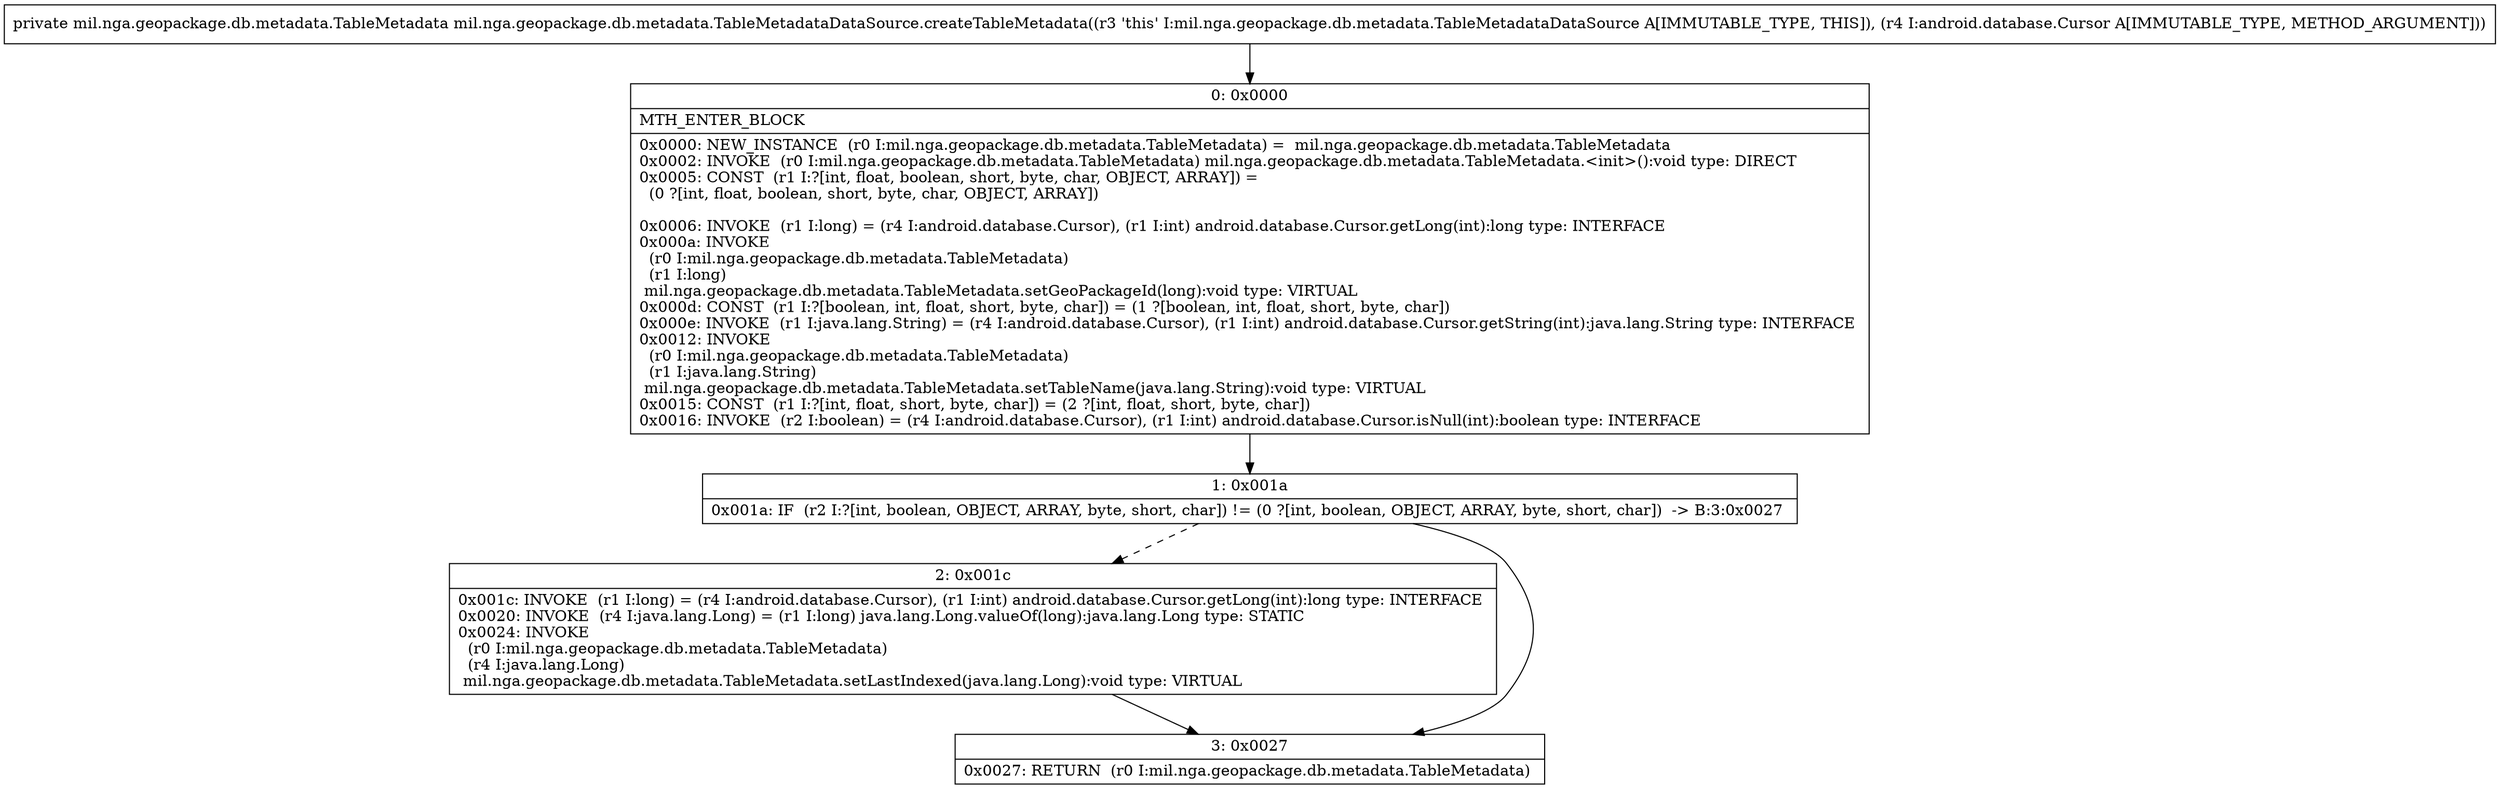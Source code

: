 digraph "CFG formil.nga.geopackage.db.metadata.TableMetadataDataSource.createTableMetadata(Landroid\/database\/Cursor;)Lmil\/nga\/geopackage\/db\/metadata\/TableMetadata;" {
Node_0 [shape=record,label="{0\:\ 0x0000|MTH_ENTER_BLOCK\l|0x0000: NEW_INSTANCE  (r0 I:mil.nga.geopackage.db.metadata.TableMetadata) =  mil.nga.geopackage.db.metadata.TableMetadata \l0x0002: INVOKE  (r0 I:mil.nga.geopackage.db.metadata.TableMetadata) mil.nga.geopackage.db.metadata.TableMetadata.\<init\>():void type: DIRECT \l0x0005: CONST  (r1 I:?[int, float, boolean, short, byte, char, OBJECT, ARRAY]) = \l  (0 ?[int, float, boolean, short, byte, char, OBJECT, ARRAY])\l \l0x0006: INVOKE  (r1 I:long) = (r4 I:android.database.Cursor), (r1 I:int) android.database.Cursor.getLong(int):long type: INTERFACE \l0x000a: INVOKE  \l  (r0 I:mil.nga.geopackage.db.metadata.TableMetadata)\l  (r1 I:long)\l mil.nga.geopackage.db.metadata.TableMetadata.setGeoPackageId(long):void type: VIRTUAL \l0x000d: CONST  (r1 I:?[boolean, int, float, short, byte, char]) = (1 ?[boolean, int, float, short, byte, char]) \l0x000e: INVOKE  (r1 I:java.lang.String) = (r4 I:android.database.Cursor), (r1 I:int) android.database.Cursor.getString(int):java.lang.String type: INTERFACE \l0x0012: INVOKE  \l  (r0 I:mil.nga.geopackage.db.metadata.TableMetadata)\l  (r1 I:java.lang.String)\l mil.nga.geopackage.db.metadata.TableMetadata.setTableName(java.lang.String):void type: VIRTUAL \l0x0015: CONST  (r1 I:?[int, float, short, byte, char]) = (2 ?[int, float, short, byte, char]) \l0x0016: INVOKE  (r2 I:boolean) = (r4 I:android.database.Cursor), (r1 I:int) android.database.Cursor.isNull(int):boolean type: INTERFACE \l}"];
Node_1 [shape=record,label="{1\:\ 0x001a|0x001a: IF  (r2 I:?[int, boolean, OBJECT, ARRAY, byte, short, char]) != (0 ?[int, boolean, OBJECT, ARRAY, byte, short, char])  \-\> B:3:0x0027 \l}"];
Node_2 [shape=record,label="{2\:\ 0x001c|0x001c: INVOKE  (r1 I:long) = (r4 I:android.database.Cursor), (r1 I:int) android.database.Cursor.getLong(int):long type: INTERFACE \l0x0020: INVOKE  (r4 I:java.lang.Long) = (r1 I:long) java.lang.Long.valueOf(long):java.lang.Long type: STATIC \l0x0024: INVOKE  \l  (r0 I:mil.nga.geopackage.db.metadata.TableMetadata)\l  (r4 I:java.lang.Long)\l mil.nga.geopackage.db.metadata.TableMetadata.setLastIndexed(java.lang.Long):void type: VIRTUAL \l}"];
Node_3 [shape=record,label="{3\:\ 0x0027|0x0027: RETURN  (r0 I:mil.nga.geopackage.db.metadata.TableMetadata) \l}"];
MethodNode[shape=record,label="{private mil.nga.geopackage.db.metadata.TableMetadata mil.nga.geopackage.db.metadata.TableMetadataDataSource.createTableMetadata((r3 'this' I:mil.nga.geopackage.db.metadata.TableMetadataDataSource A[IMMUTABLE_TYPE, THIS]), (r4 I:android.database.Cursor A[IMMUTABLE_TYPE, METHOD_ARGUMENT])) }"];
MethodNode -> Node_0;
Node_0 -> Node_1;
Node_1 -> Node_2[style=dashed];
Node_1 -> Node_3;
Node_2 -> Node_3;
}

